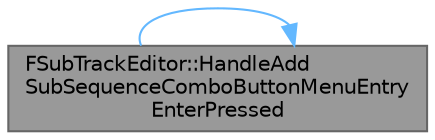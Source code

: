 digraph "FSubTrackEditor::HandleAddSubSequenceComboButtonMenuEntryEnterPressed"
{
 // INTERACTIVE_SVG=YES
 // LATEX_PDF_SIZE
  bgcolor="transparent";
  edge [fontname=Helvetica,fontsize=10,labelfontname=Helvetica,labelfontsize=10];
  node [fontname=Helvetica,fontsize=10,shape=box,height=0.2,width=0.4];
  rankdir="LR";
  Node1 [id="Node000001",label="FSubTrackEditor::HandleAdd\lSubSequenceComboButtonMenuEntry\lEnterPressed",height=0.2,width=0.4,color="gray40", fillcolor="grey60", style="filled", fontcolor="black",tooltip="Callback for executing a menu entry in the \"Add Sequence\" combo button when enter pressed."];
  Node1 -> Node1 [id="edge1_Node000001_Node000001",color="steelblue1",style="solid",tooltip=" "];
}
